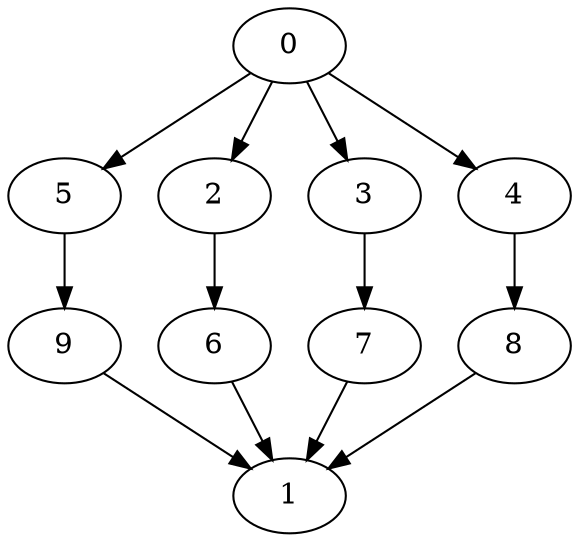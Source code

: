digraph "SeriesParallel-MaxBf-5_Nodes_10_CCR_0.10_WeightType_Random#3" {
	graph ["Duplicate states"=0,
		GraphType=S_P,
		"Max states in OPEN"=0,
		Modes="120000ms; topo-ordered tasks, ; Pruning: task equivalence, fixed order ready list, ; F-value: ; Optimisation: best schedule length (\
SL) optimisation on equal, ",
		NumberOfTasks=10,
		"Pruned using list schedule length"=1120,
		"States removed from OPEN"=0,
		TargetSystem="Homogeneous-2",
		"Time to schedule (ms)"=156,
		"Total idle time"=83,
		"Total schedule length"=493,
		"Total sequential time"=789,
		"Total states created"=3262
	];
	0	["Finish time"=79,
		Processor=0,
		"Start time"=0,
		Weight=79];
	5	["Finish time"=177,
		Processor=1,
		"Start time"=82,
		Weight=95];
	0 -> 5	[Weight=3];
	2	["Finish time"=237,
		Processor=0,
		"Start time"=158,
		Weight=79];
	0 -> 2	[Weight=4];
	3	["Finish time"=158,
		Processor=0,
		"Start time"=79,
		Weight=79];
	0 -> 3	[Weight=10];
	4	["Finish time"=287,
		Processor=1,
		"Start time"=224,
		Weight=63];
	0 -> 4	[Weight=9];
	9	["Finish time"=379,
		Processor=0,
		"Start time"=237,
		Weight=142];
	5 -> 9	[Weight=10];
	1	["Finish time"=493,
		Processor=1,
		"Start time"=382,
		Weight=111];
	9 -> 1	[Weight=3];
	6	["Finish time"=334,
		Processor=1,
		"Start time"=287,
		Weight=47];
	2 -> 6	[Weight=8];
	7	["Finish time"=224,
		Processor=1,
		"Start time"=177,
		Weight=47];
	3 -> 7	[Weight=5];
	8	["Finish time"=381,
		Processor=1,
		"Start time"=334,
		Weight=47];
	4 -> 8	[Weight=6];
	8 -> 1	[Weight=10];
	7 -> 1	[Weight=6];
	6 -> 1	[Weight=5];
}
